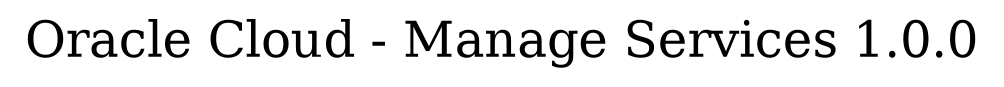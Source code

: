 digraph LexiconGraph {
graph[label="Oracle Cloud - Manage Services 1.0.0", fontsize=24]
splines=true
}
